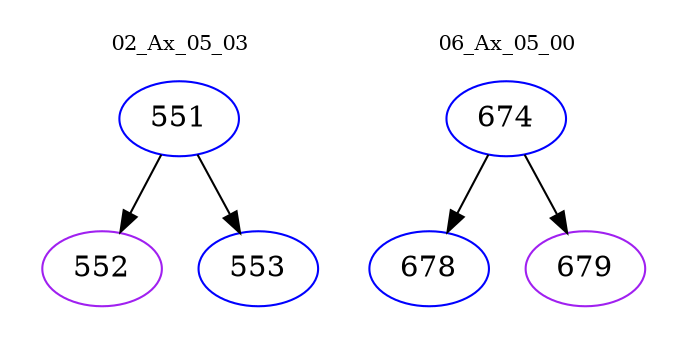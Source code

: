 digraph{
subgraph cluster_0 {
color = white
label = "02_Ax_05_03";
fontsize=10;
T0_551 [label="551", color="blue"]
T0_551 -> T0_552 [color="black"]
T0_552 [label="552", color="purple"]
T0_551 -> T0_553 [color="black"]
T0_553 [label="553", color="blue"]
}
subgraph cluster_1 {
color = white
label = "06_Ax_05_00";
fontsize=10;
T1_674 [label="674", color="blue"]
T1_674 -> T1_678 [color="black"]
T1_678 [label="678", color="blue"]
T1_674 -> T1_679 [color="black"]
T1_679 [label="679", color="purple"]
}
}
